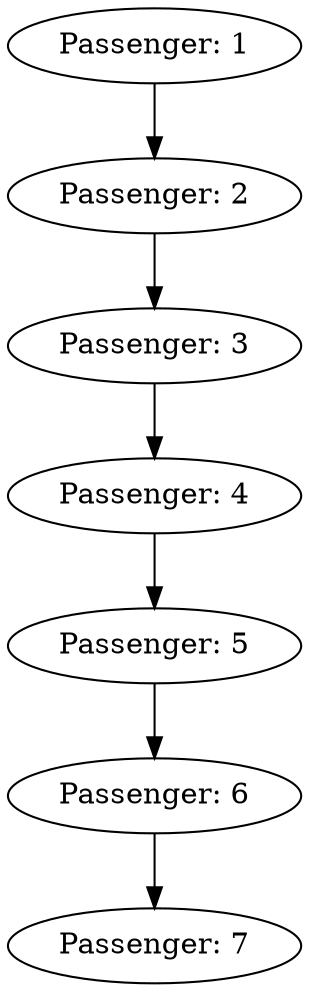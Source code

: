 digraph listasimple {
 Node451807903[label="Passenger: 1"];
Node451807903->Node466843231;
 Node466843231[label="Passenger: 2"];
Node466843231->Node774606664;
 Node774606664[label="Passenger: 3"];
Node774606664->Node135295730;
 Node135295730[label="Passenger: 4"];
Node135295730->Node1648376733;
 Node1648376733[label="Passenger: 5"];
Node1648376733->Node1654769668;
 Node1654769668[label="Passenger: 6"];
Node1654769668->Node276978391;
 Node276978391[label="Passenger: 7"];

}
